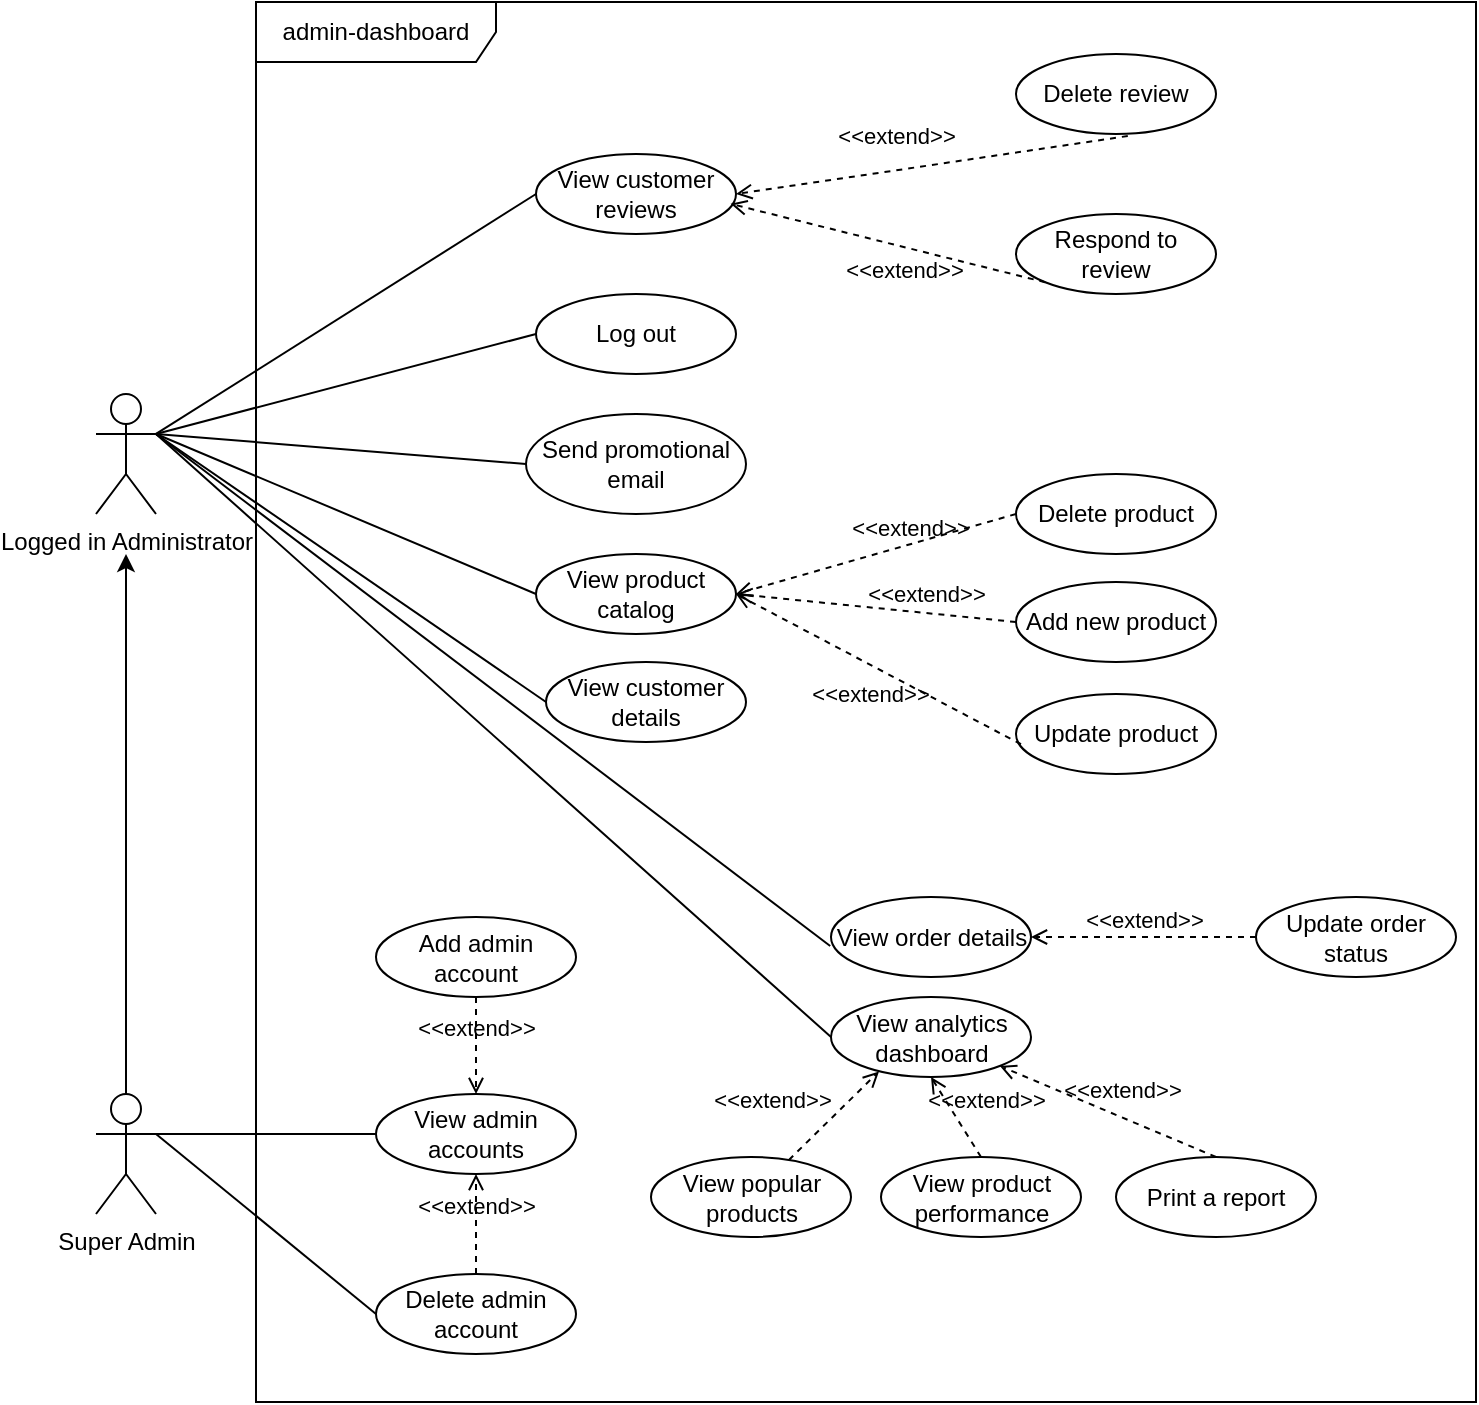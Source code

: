 <mxfile>
    <diagram id="YCsV4Q36g4eCpAtGL3oJ" name="admin-dashboard">
        <mxGraphModel dx="653" dy="692" grid="1" gridSize="10" guides="1" tooltips="1" connect="1" arrows="1" fold="1" page="1" pageScale="1" pageWidth="1169" pageHeight="827" background="#ffffff" math="0" shadow="0">
            <root>
                <mxCell id="0"/>
                <mxCell id="1" parent="0"/>
                <mxCell id="qYANGDcUilez0iDTnZ3_-1" value="Logged in Administrator" style="shape=umlActor;verticalLabelPosition=bottom;verticalAlign=top;html=1;" parent="1" vertex="1">
                    <mxGeometry x="160" y="280" width="30" height="60" as="geometry"/>
                </mxCell>
                <mxCell id="qYANGDcUilez0iDTnZ3_-15" value="" style="endArrow=none;html=1;rounded=0;entryX=0;entryY=0.5;entryDx=0;entryDy=0;exitX=1;exitY=0.333;exitDx=0;exitDy=0;exitPerimeter=0;" parent="1" source="qYANGDcUilez0iDTnZ3_-1" target="IsLR2sInOmNp38VUzQNV-3" edge="1">
                    <mxGeometry relative="1" as="geometry">
                        <mxPoint x="390" y="330" as="sourcePoint"/>
                        <mxPoint x="430" y="355" as="targetPoint"/>
                    </mxGeometry>
                </mxCell>
                <mxCell id="qYANGDcUilez0iDTnZ3_-17" value="" style="endArrow=none;html=1;rounded=0;entryX=1;entryY=0.333;entryDx=0;entryDy=0;entryPerimeter=0;exitX=0;exitY=0.5;exitDx=0;exitDy=0;" parent="1" source="IsLR2sInOmNp38VUzQNV-1" target="qYANGDcUilez0iDTnZ3_-1" edge="1">
                    <mxGeometry relative="1" as="geometry">
                        <mxPoint x="430.42" y="236.25" as="sourcePoint"/>
                        <mxPoint x="350" y="290" as="targetPoint"/>
                    </mxGeometry>
                </mxCell>
                <mxCell id="qYANGDcUilez0iDTnZ3_-19" value="" style="endArrow=none;html=1;rounded=0;exitX=-0.004;exitY=0.613;exitDx=0;exitDy=0;entryX=1;entryY=0.333;entryDx=0;entryDy=0;entryPerimeter=0;exitPerimeter=0;" parent="1" source="IsLR2sInOmNp38VUzQNV-13" target="qYANGDcUilez0iDTnZ3_-1" edge="1">
                    <mxGeometry relative="1" as="geometry">
                        <mxPoint x="460.0" y="635" as="sourcePoint"/>
                        <mxPoint x="230" y="430" as="targetPoint"/>
                    </mxGeometry>
                </mxCell>
                <mxCell id="qYANGDcUilez0iDTnZ3_-20" value="" style="endArrow=none;html=1;rounded=0;exitX=0;exitY=0.5;exitDx=0;exitDy=0;entryX=1;entryY=0.333;entryDx=0;entryDy=0;entryPerimeter=0;" parent="1" source="IsLR2sInOmNp38VUzQNV-12" target="qYANGDcUilez0iDTnZ3_-1" edge="1">
                    <mxGeometry relative="1" as="geometry">
                        <mxPoint x="440.0" y="575" as="sourcePoint"/>
                        <mxPoint x="320" y="330" as="targetPoint"/>
                    </mxGeometry>
                </mxCell>
                <mxCell id="qYANGDcUilez0iDTnZ3_-21" value="" style="endArrow=none;html=1;rounded=0;exitX=0;exitY=0.5;exitDx=0;exitDy=0;entryX=1;entryY=0.333;entryDx=0;entryDy=0;entryPerimeter=0;" parent="1" source="IsLR2sInOmNp38VUzQNV-5" target="qYANGDcUilez0iDTnZ3_-1" edge="1">
                    <mxGeometry relative="1" as="geometry">
                        <mxPoint x="440" y="509.97" as="sourcePoint"/>
                        <mxPoint x="540" y="420" as="targetPoint"/>
                    </mxGeometry>
                </mxCell>
                <mxCell id="qYANGDcUilez0iDTnZ3_-22" value="" style="endArrow=none;html=1;rounded=0;entryX=0;entryY=0.5;entryDx=0;entryDy=0;exitX=1;exitY=0.333;exitDx=0;exitDy=0;exitPerimeter=0;" parent="1" source="qYANGDcUilez0iDTnZ3_-1" target="IsLR2sInOmNp38VUzQNV-4" edge="1">
                    <mxGeometry relative="1" as="geometry">
                        <mxPoint x="712.5" y="481.5" as="sourcePoint"/>
                        <mxPoint x="430" y="445" as="targetPoint"/>
                    </mxGeometry>
                </mxCell>
                <mxCell id="zNc4y6tBU-rgkUzwg6__-1" value="admin-dashboard" style="shape=umlFrame;whiteSpace=wrap;html=1;width=120;height=30;" parent="1" vertex="1">
                    <mxGeometry x="240" y="84" width="610" height="700" as="geometry"/>
                </mxCell>
                <mxCell id="IsLR2sInOmNp38VUzQNV-1" value="View customer reviews" style="ellipse;whiteSpace=wrap;html=1;align=center;" parent="1" vertex="1">
                    <mxGeometry x="380" y="160" width="100" height="40" as="geometry"/>
                </mxCell>
                <mxCell id="IsLR2sInOmNp38VUzQNV-3" value="Log out" style="ellipse;whiteSpace=wrap;html=1;align=center;" parent="1" vertex="1">
                    <mxGeometry x="380" y="230" width="100" height="40" as="geometry"/>
                </mxCell>
                <mxCell id="IsLR2sInOmNp38VUzQNV-4" value="View analytics dashboard" style="ellipse;whiteSpace=wrap;html=1;align=center;" parent="1" vertex="1">
                    <mxGeometry x="527.5" y="581.5" width="100" height="40" as="geometry"/>
                </mxCell>
                <mxCell id="IsLR2sInOmNp38VUzQNV-5" value="View product&lt;br&gt;catalog" style="ellipse;whiteSpace=wrap;html=1;align=center;" parent="1" vertex="1">
                    <mxGeometry x="380" y="360" width="100" height="40" as="geometry"/>
                </mxCell>
                <mxCell id="IsLR2sInOmNp38VUzQNV-6" value="Add new product" style="ellipse;whiteSpace=wrap;html=1;align=center;" parent="1" vertex="1">
                    <mxGeometry x="620" y="374" width="100" height="40" as="geometry"/>
                </mxCell>
                <mxCell id="IsLR2sInOmNp38VUzQNV-7" value="Update product" style="ellipse;whiteSpace=wrap;html=1;align=center;" parent="1" vertex="1">
                    <mxGeometry x="620" y="430" width="100" height="40" as="geometry"/>
                </mxCell>
                <mxCell id="IsLR2sInOmNp38VUzQNV-8" value="Delete product" style="ellipse;whiteSpace=wrap;html=1;align=center;" parent="1" vertex="1">
                    <mxGeometry x="620" y="320" width="100" height="40" as="geometry"/>
                </mxCell>
                <mxCell id="IsLR2sInOmNp38VUzQNV-9" value="&amp;lt;&amp;lt;extend&amp;gt;&amp;gt;" style="html=1;verticalAlign=bottom;labelBackgroundColor=none;endArrow=open;endFill=0;dashed=1;exitX=0;exitY=0.5;exitDx=0;exitDy=0;entryX=1;entryY=0.5;entryDx=0;entryDy=0;" parent="1" source="IsLR2sInOmNp38VUzQNV-8" target="IsLR2sInOmNp38VUzQNV-5" edge="1">
                    <mxGeometry x="-0.24" y="1" width="160" relative="1" as="geometry">
                        <mxPoint x="625" y="410" as="sourcePoint"/>
                        <mxPoint x="785" y="410" as="targetPoint"/>
                        <mxPoint as="offset"/>
                    </mxGeometry>
                </mxCell>
                <mxCell id="IsLR2sInOmNp38VUzQNV-10" value="&amp;lt;&amp;lt;extend&amp;gt;&amp;gt;" style="html=1;verticalAlign=bottom;labelBackgroundColor=none;endArrow=open;endFill=0;dashed=1;exitX=0;exitY=0.5;exitDx=0;exitDy=0;entryX=1;entryY=0.5;entryDx=0;entryDy=0;" parent="1" source="IsLR2sInOmNp38VUzQNV-6" target="IsLR2sInOmNp38VUzQNV-5" edge="1">
                    <mxGeometry x="-0.351" width="160" relative="1" as="geometry">
                        <mxPoint x="625" y="410" as="sourcePoint"/>
                        <mxPoint x="475" y="400" as="targetPoint"/>
                        <mxPoint as="offset"/>
                    </mxGeometry>
                </mxCell>
                <mxCell id="IsLR2sInOmNp38VUzQNV-11" value="&amp;lt;&amp;lt;extend&amp;gt;&amp;gt;" style="html=1;verticalAlign=bottom;labelBackgroundColor=none;endArrow=open;endFill=0;dashed=1;exitX=0.025;exitY=0.628;exitDx=0;exitDy=0;exitPerimeter=0;entryX=1;entryY=0.5;entryDx=0;entryDy=0;" parent="1" source="IsLR2sInOmNp38VUzQNV-7" target="IsLR2sInOmNp38VUzQNV-5" edge="1">
                    <mxGeometry x="-0.077" y="21" width="160" relative="1" as="geometry">
                        <mxPoint x="555" y="410" as="sourcePoint"/>
                        <mxPoint x="485" y="410" as="targetPoint"/>
                        <mxPoint as="offset"/>
                    </mxGeometry>
                </mxCell>
                <mxCell id="IsLR2sInOmNp38VUzQNV-12" value="View customer details" style="ellipse;whiteSpace=wrap;html=1;align=center;" parent="1" vertex="1">
                    <mxGeometry x="385" y="414" width="100" height="40" as="geometry"/>
                </mxCell>
                <mxCell id="IsLR2sInOmNp38VUzQNV-13" value="View order details" style="ellipse;whiteSpace=wrap;html=1;align=center;" parent="1" vertex="1">
                    <mxGeometry x="527.5" y="531.5" width="100" height="40" as="geometry"/>
                </mxCell>
                <mxCell id="IsLR2sInOmNp38VUzQNV-17" value="Update order status" style="ellipse;whiteSpace=wrap;html=1;align=center;" parent="1" vertex="1">
                    <mxGeometry x="740" y="531.5" width="100" height="40" as="geometry"/>
                </mxCell>
                <mxCell id="IsLR2sInOmNp38VUzQNV-18" value="Print a report" style="ellipse;whiteSpace=wrap;html=1;align=center;" parent="1" vertex="1">
                    <mxGeometry x="670" y="661.5" width="100" height="40" as="geometry"/>
                </mxCell>
                <mxCell id="IsLR2sInOmNp38VUzQNV-19" value="&amp;lt;&amp;lt;extend&amp;gt;&amp;gt;" style="html=1;verticalAlign=bottom;labelBackgroundColor=none;endArrow=open;endFill=0;dashed=1;exitX=0.5;exitY=0;exitDx=0;exitDy=0;" parent="1" source="IsLR2sInOmNp38VUzQNV-18" target="IsLR2sInOmNp38VUzQNV-4" edge="1">
                    <mxGeometry x="-0.108" y="-4" width="160" relative="1" as="geometry">
                        <mxPoint x="717.5" y="451.5" as="sourcePoint"/>
                        <mxPoint x="877.5" y="451.5" as="targetPoint"/>
                        <mxPoint as="offset"/>
                    </mxGeometry>
                </mxCell>
                <mxCell id="IsLR2sInOmNp38VUzQNV-20" value="&amp;lt;&amp;lt;extend&amp;gt;&amp;gt;" style="html=1;verticalAlign=bottom;labelBackgroundColor=none;endArrow=open;endFill=0;dashed=1;exitX=0;exitY=0.5;exitDx=0;exitDy=0;" parent="1" source="IsLR2sInOmNp38VUzQNV-17" target="IsLR2sInOmNp38VUzQNV-13" edge="1">
                    <mxGeometry width="160" relative="1" as="geometry">
                        <mxPoint x="570" y="430" as="sourcePoint"/>
                        <mxPoint x="730" y="430" as="targetPoint"/>
                    </mxGeometry>
                </mxCell>
                <mxCell id="IsLR2sInOmNp38VUzQNV-21" value="Respond to review" style="ellipse;whiteSpace=wrap;html=1;align=center;" parent="1" vertex="1">
                    <mxGeometry x="620" y="190" width="100" height="40" as="geometry"/>
                </mxCell>
                <mxCell id="IsLR2sInOmNp38VUzQNV-22" value="&amp;lt;&amp;lt;extend&amp;gt;&amp;gt;" style="html=1;verticalAlign=bottom;labelBackgroundColor=none;endArrow=open;endFill=0;dashed=1;exitX=0;exitY=1;exitDx=0;exitDy=0;entryX=0.973;entryY=0.623;entryDx=0;entryDy=0;entryPerimeter=0;" parent="1" source="IsLR2sInOmNp38VUzQNV-21" target="IsLR2sInOmNp38VUzQNV-1" edge="1">
                    <mxGeometry x="0.085" y="-44" width="160" relative="1" as="geometry">
                        <mxPoint x="570" y="80" as="sourcePoint"/>
                        <mxPoint x="730" y="80" as="targetPoint"/>
                        <mxPoint as="offset"/>
                    </mxGeometry>
                </mxCell>
                <mxCell id="IsLR2sInOmNp38VUzQNV-23" value="Delete review" style="ellipse;whiteSpace=wrap;html=1;align=center;" parent="1" vertex="1">
                    <mxGeometry x="620" y="110" width="100" height="40" as="geometry"/>
                </mxCell>
                <mxCell id="IsLR2sInOmNp38VUzQNV-24" value="&amp;lt;&amp;lt;extend&amp;gt;&amp;gt;" style="html=1;verticalAlign=bottom;labelBackgroundColor=none;endArrow=open;endFill=0;dashed=1;exitX=0.559;exitY=1.025;exitDx=0;exitDy=0;exitPerimeter=0;entryX=1;entryY=0.5;entryDx=0;entryDy=0;" parent="1" source="IsLR2sInOmNp38VUzQNV-23" target="IsLR2sInOmNp38VUzQNV-1" edge="1">
                    <mxGeometry x="0.228" y="59" width="160" relative="1" as="geometry">
                        <mxPoint x="570" y="80" as="sourcePoint"/>
                        <mxPoint x="730" y="80" as="targetPoint"/>
                        <mxPoint as="offset"/>
                    </mxGeometry>
                </mxCell>
                <mxCell id="IsLR2sInOmNp38VUzQNV-26" value="Send promotional email" style="ellipse;whiteSpace=wrap;html=1;align=center;" parent="1" vertex="1">
                    <mxGeometry x="375" y="290" width="110" height="50" as="geometry"/>
                </mxCell>
                <mxCell id="IsLR2sInOmNp38VUzQNV-28" value="View popular products" style="ellipse;whiteSpace=wrap;html=1;align=center;" parent="1" vertex="1">
                    <mxGeometry x="437.5" y="661.5" width="100" height="40" as="geometry"/>
                </mxCell>
                <mxCell id="IsLR2sInOmNp38VUzQNV-29" value="View product performance" style="ellipse;whiteSpace=wrap;html=1;align=center;" parent="1" vertex="1">
                    <mxGeometry x="552.5" y="661.5" width="100" height="40" as="geometry"/>
                </mxCell>
                <mxCell id="IsLR2sInOmNp38VUzQNV-32" value="&amp;lt;&amp;lt;extend&amp;gt;&amp;gt;" style="html=1;verticalAlign=bottom;labelBackgroundColor=none;endArrow=open;endFill=0;dashed=1;entryX=0.24;entryY=0.93;entryDx=0;entryDy=0;entryPerimeter=0;" parent="1" source="IsLR2sInOmNp38VUzQNV-28" target="IsLR2sInOmNp38VUzQNV-4" edge="1">
                    <mxGeometry x="-0.724" y="21" width="160" relative="1" as="geometry">
                        <mxPoint x="657.5" y="521.5" as="sourcePoint"/>
                        <mxPoint x="817.5" y="521.5" as="targetPoint"/>
                        <mxPoint as="offset"/>
                    </mxGeometry>
                </mxCell>
                <mxCell id="IsLR2sInOmNp38VUzQNV-33" value="&amp;lt;&amp;lt;extend&amp;gt;&amp;gt;" style="html=1;verticalAlign=bottom;labelBackgroundColor=none;endArrow=open;endFill=0;dashed=1;exitX=0.5;exitY=0;exitDx=0;exitDy=0;entryX=0.5;entryY=1;entryDx=0;entryDy=0;" parent="1" source="IsLR2sInOmNp38VUzQNV-29" target="IsLR2sInOmNp38VUzQNV-4" edge="1">
                    <mxGeometry x="-0.36" y="-12" width="160" relative="1" as="geometry">
                        <mxPoint x="657.5" y="521.5" as="sourcePoint"/>
                        <mxPoint x="817.5" y="521.5" as="targetPoint"/>
                        <mxPoint as="offset"/>
                    </mxGeometry>
                </mxCell>
                <mxCell id="IfinTK6RvqRmD80RLl8U-1" style="edgeStyle=none;html=1;exitX=0.5;exitY=0;exitDx=0;exitDy=0;exitPerimeter=0;" parent="1" source="78GWAeXWzD6nQkva_T5z-1" edge="1">
                    <mxGeometry relative="1" as="geometry">
                        <mxPoint x="175" y="360" as="targetPoint"/>
                    </mxGeometry>
                </mxCell>
                <mxCell id="78GWAeXWzD6nQkva_T5z-1" value="Super Admin" style="shape=umlActor;verticalLabelPosition=bottom;verticalAlign=top;html=1;" parent="1" vertex="1">
                    <mxGeometry x="160" y="630" width="30" height="60" as="geometry"/>
                </mxCell>
                <mxCell id="Kd111qGt7vbtyGmBvuRu-1" value="View admin accounts" style="ellipse;whiteSpace=wrap;html=1;align=center;" parent="1" vertex="1">
                    <mxGeometry x="300" y="630" width="100" height="40" as="geometry"/>
                </mxCell>
                <mxCell id="Kd111qGt7vbtyGmBvuRu-2" value="Delete admin account" style="ellipse;whiteSpace=wrap;html=1;align=center;" parent="1" vertex="1">
                    <mxGeometry x="300" y="720" width="100" height="40" as="geometry"/>
                </mxCell>
                <mxCell id="Kd111qGt7vbtyGmBvuRu-5" value="" style="endArrow=none;html=1;rounded=0;exitX=0;exitY=0.5;exitDx=0;exitDy=0;entryX=1;entryY=0.333;entryDx=0;entryDy=0;entryPerimeter=0;" parent="1" source="Kd111qGt7vbtyGmBvuRu-2" target="78GWAeXWzD6nQkva_T5z-1" edge="1">
                    <mxGeometry relative="1" as="geometry">
                        <mxPoint x="752.5" y="561.5" as="sourcePoint"/>
                        <mxPoint x="580" y="500" as="targetPoint"/>
                    </mxGeometry>
                </mxCell>
                <mxCell id="Kd111qGt7vbtyGmBvuRu-6" value="" style="endArrow=none;html=1;rounded=0;exitX=0;exitY=0.5;exitDx=0;exitDy=0;entryX=1;entryY=0.333;entryDx=0;entryDy=0;entryPerimeter=0;" parent="1" source="Kd111qGt7vbtyGmBvuRu-1" target="78GWAeXWzD6nQkva_T5z-1" edge="1">
                    <mxGeometry relative="1" as="geometry">
                        <mxPoint x="752.5" y="561.5" as="sourcePoint"/>
                        <mxPoint x="580" y="500" as="targetPoint"/>
                    </mxGeometry>
                </mxCell>
                <mxCell id="Kd111qGt7vbtyGmBvuRu-10" value="Add admin account" style="ellipse;whiteSpace=wrap;html=1;align=center;" parent="1" vertex="1">
                    <mxGeometry x="300" y="541.5" width="100" height="40" as="geometry"/>
                </mxCell>
                <mxCell id="Kd111qGt7vbtyGmBvuRu-11" value="&amp;lt;&amp;lt;extend&amp;gt;&amp;gt;" style="html=1;verticalAlign=bottom;labelBackgroundColor=none;endArrow=open;endFill=0;dashed=1;exitX=0.5;exitY=1;exitDx=0;exitDy=0;entryX=0.5;entryY=0;entryDx=0;entryDy=0;" parent="1" source="Kd111qGt7vbtyGmBvuRu-10" target="Kd111qGt7vbtyGmBvuRu-1" edge="1">
                    <mxGeometry width="160" relative="1" as="geometry">
                        <mxPoint x="580" y="450" as="sourcePoint"/>
                        <mxPoint x="740" y="450" as="targetPoint"/>
                    </mxGeometry>
                </mxCell>
                <mxCell id="Kd111qGt7vbtyGmBvuRu-12" value="&amp;lt;&amp;lt;extend&amp;gt;&amp;gt;" style="html=1;verticalAlign=bottom;labelBackgroundColor=none;endArrow=open;endFill=0;dashed=1;exitX=0.5;exitY=0;exitDx=0;exitDy=0;entryX=0.5;entryY=1;entryDx=0;entryDy=0;" parent="1" source="Kd111qGt7vbtyGmBvuRu-2" target="Kd111qGt7vbtyGmBvuRu-1" edge="1">
                    <mxGeometry width="160" relative="1" as="geometry">
                        <mxPoint x="580" y="450" as="sourcePoint"/>
                        <mxPoint x="740" y="450" as="targetPoint"/>
                    </mxGeometry>
                </mxCell>
                <mxCell id="Kd111qGt7vbtyGmBvuRu-19" value="" style="endArrow=none;html=1;rounded=0;exitX=0;exitY=0.5;exitDx=0;exitDy=0;entryX=1;entryY=0.333;entryDx=0;entryDy=0;entryPerimeter=0;" parent="1" source="IsLR2sInOmNp38VUzQNV-26" target="qYANGDcUilez0iDTnZ3_-1" edge="1">
                    <mxGeometry relative="1" as="geometry">
                        <mxPoint x="612.5" y="451.5" as="sourcePoint"/>
                        <mxPoint x="440" y="390" as="targetPoint"/>
                    </mxGeometry>
                </mxCell>
            </root>
        </mxGraphModel>
    </diagram>
    <diagram id="r7dJbAfV3GpIy4L5jjtw" name="e-commerce store">
        <mxGraphModel dx="413" dy="692" grid="1" gridSize="10" guides="1" tooltips="1" connect="1" arrows="1" fold="1" page="1" pageScale="1" pageWidth="1169" pageHeight="827" background="#ffffff" math="0" shadow="0">
            <root>
                <mxCell id="0"/>
                <mxCell id="1" parent="0"/>
                <mxCell id="3" value="Visitor" style="shape=umlActor;verticalLabelPosition=bottom;verticalAlign=top;html=1;" parent="1" vertex="1">
                    <mxGeometry x="90" y="287.75" width="30" height="60" as="geometry"/>
                </mxCell>
                <mxCell id="9" style="edgeStyle=none;html=1;" parent="1" source="4" edge="1">
                    <mxGeometry relative="1" as="geometry">
                        <mxPoint x="105" y="367.75" as="targetPoint"/>
                    </mxGeometry>
                </mxCell>
                <mxCell id="4" value="Registered User" style="shape=umlActor;verticalLabelPosition=bottom;verticalAlign=top;html=1;" parent="1" vertex="1">
                    <mxGeometry x="90" y="597.75" width="30" height="60" as="geometry"/>
                </mxCell>
                <mxCell id="14" value="View order history" style="ellipse;whiteSpace=wrap;html=1;" parent="1" vertex="1">
                    <mxGeometry x="700" y="631" width="100" height="40" as="geometry"/>
                </mxCell>
                <mxCell id="18" value="Write review" style="ellipse;whiteSpace=wrap;html=1;" parent="1" vertex="1">
                    <mxGeometry x="330" y="562.75" width="100" height="40" as="geometry"/>
                </mxCell>
                <mxCell id="23" value="Login" style="ellipse;whiteSpace=wrap;html=1;align=center;" parent="1" vertex="1">
                    <mxGeometry x="330" y="501" width="100" height="40" as="geometry"/>
                </mxCell>
                <mxCell id="29" value="View landing page" style="ellipse;whiteSpace=wrap;html=1;align=center;" parent="1" vertex="1">
                    <mxGeometry x="350" y="330" width="100" height="40" as="geometry"/>
                </mxCell>
                <mxCell id="30" value="" style="endArrow=none;html=1;rounded=0;exitX=0;exitY=0.5;exitDx=0;exitDy=0;entryX=1;entryY=0.333;entryDx=0;entryDy=0;entryPerimeter=0;" parent="1" source="29" target="3" edge="1">
                    <mxGeometry relative="1" as="geometry">
                        <mxPoint x="652.5" y="359.25" as="sourcePoint"/>
                        <mxPoint x="120" y="310" as="targetPoint"/>
                    </mxGeometry>
                </mxCell>
                <mxCell id="31" value="View product reviews" style="ellipse;whiteSpace=wrap;html=1;" parent="1" vertex="1">
                    <mxGeometry x="200" y="130" width="100" height="40" as="geometry"/>
                </mxCell>
                <mxCell id="33" value="Create account" style="ellipse;whiteSpace=wrap;html=1;" parent="1" vertex="1">
                    <mxGeometry x="350" y="387.75" width="100" height="40" as="geometry"/>
                </mxCell>
                <mxCell id="34" value="" style="endArrow=none;html=1;rounded=0;exitX=0;exitY=0.5;exitDx=0;exitDy=0;entryX=1;entryY=0.333;entryDx=0;entryDy=0;entryPerimeter=0;" parent="1" source="33" target="3" edge="1">
                    <mxGeometry relative="1" as="geometry">
                        <mxPoint x="652.5" y="359.25" as="sourcePoint"/>
                        <mxPoint x="170" y="307.75" as="targetPoint"/>
                    </mxGeometry>
                </mxCell>
                <mxCell id="38" value="View profile" style="ellipse;whiteSpace=wrap;html=1;" parent="1" vertex="1">
                    <mxGeometry x="330" y="621" width="100" height="40" as="geometry"/>
                </mxCell>
                <mxCell id="42" value="Filter menu" style="ellipse;whiteSpace=wrap;html=1;align=center;" parent="1" vertex="1">
                    <mxGeometry x="540" y="147.75" width="100" height="40" as="geometry"/>
                </mxCell>
                <mxCell id="43" value="&amp;lt;&amp;lt;extend&amp;gt;&amp;gt;" style="html=1;verticalAlign=bottom;labelBackgroundColor=none;endArrow=open;endFill=0;dashed=1;entryX=1;entryY=0.5;entryDx=0;entryDy=0;" parent="1" source="42" target="44" edge="1">
                    <mxGeometry x="0.068" y="-9" width="160" relative="1" as="geometry">
                        <mxPoint x="600" y="242.25" as="sourcePoint"/>
                        <mxPoint x="750" y="212.25" as="targetPoint"/>
                        <mxPoint as="offset"/>
                    </mxGeometry>
                </mxCell>
                <mxCell id="44" value="View menu" style="ellipse;whiteSpace=wrap;html=1;align=center;" parent="1" vertex="1">
                    <mxGeometry x="350" y="187.75" width="100" height="40" as="geometry"/>
                </mxCell>
                <mxCell id="45" value="Add product" style="ellipse;whiteSpace=wrap;html=1;align=center;" parent="1" vertex="1">
                    <mxGeometry x="670" y="235" width="100" height="40" as="geometry"/>
                </mxCell>
                <mxCell id="50" value="Choose cup size" style="ellipse;whiteSpace=wrap;html=1;align=center;" parent="1" vertex="1">
                    <mxGeometry x="894.77" y="235" width="100" height="40" as="geometry"/>
                </mxCell>
                <mxCell id="51" value="&amp;lt;&amp;lt;extend&amp;gt;&amp;gt;" style="html=1;verticalAlign=bottom;labelBackgroundColor=none;endArrow=open;endFill=0;dashed=1;entryX=1;entryY=0.5;entryDx=0;entryDy=0;exitX=0;exitY=0.5;exitDx=0;exitDy=0;" parent="1" source="50" target="45" edge="1">
                    <mxGeometry width="160" relative="1" as="geometry">
                        <mxPoint x="904.77" y="215" as="sourcePoint"/>
                        <mxPoint x="814.77" y="215" as="targetPoint"/>
                    </mxGeometry>
                </mxCell>
                <mxCell id="52" value="Filter reviews by verified purchase" style="ellipse;whiteSpace=wrap;html=1;align=center;" parent="1" vertex="1">
                    <mxGeometry x="195" y="60" width="110" height="50" as="geometry"/>
                </mxCell>
                <mxCell id="65" value="&amp;lt;&amp;lt;extend&amp;gt;&amp;gt;" style="html=1;verticalAlign=bottom;labelBackgroundColor=none;endArrow=open;endFill=0;dashed=1;entryX=0.964;entryY=0.682;entryDx=0;entryDy=0;entryPerimeter=0;exitX=0;exitY=0.5;exitDx=0;exitDy=0;" parent="1" source="14" target="38" edge="1">
                    <mxGeometry x="-0.2" y="20" width="160" relative="1" as="geometry">
                        <mxPoint x="490" y="709.75" as="sourcePoint"/>
                        <mxPoint x="760" y="702.75" as="targetPoint"/>
                        <mxPoint as="offset"/>
                    </mxGeometry>
                </mxCell>
                <mxCell id="70" value="" style="endArrow=none;html=1;rounded=0;exitX=0;exitY=0.5;exitDx=0;exitDy=0;entryX=1;entryY=0.333;entryDx=0;entryDy=0;entryPerimeter=0;" parent="1" source="18" target="4" edge="1">
                    <mxGeometry relative="1" as="geometry">
                        <mxPoint x="802.5" y="609.25" as="sourcePoint"/>
                        <mxPoint x="190" y="627.75" as="targetPoint"/>
                    </mxGeometry>
                </mxCell>
                <mxCell id="72" value="" style="endArrow=none;html=1;rounded=0;exitX=0;exitY=0.5;exitDx=0;exitDy=0;entryX=1;entryY=0.333;entryDx=0;entryDy=0;entryPerimeter=0;" parent="1" source="38" target="4" edge="1">
                    <mxGeometry relative="1" as="geometry">
                        <mxPoint x="802.5" y="609.25" as="sourcePoint"/>
                        <mxPoint x="190" y="627.75" as="targetPoint"/>
                    </mxGeometry>
                </mxCell>
                <mxCell id="76" value="" style="endArrow=none;html=1;rounded=0;exitX=0;exitY=0.5;exitDx=0;exitDy=0;entryX=1;entryY=0.333;entryDx=0;entryDy=0;entryPerimeter=0;" parent="1" source="23" target="4" edge="1">
                    <mxGeometry relative="1" as="geometry">
                        <mxPoint x="415" y="587.75" as="sourcePoint"/>
                        <mxPoint x="190" y="627.75" as="targetPoint"/>
                    </mxGeometry>
                </mxCell>
                <mxCell id="80" value="&amp;lt;&amp;lt;include&amp;gt;&amp;gt;" style="html=1;verticalAlign=bottom;labelBackgroundColor=none;endArrow=open;endFill=0;dashed=1;exitX=1;exitY=0.5;exitDx=0;exitDy=0;entryX=1.012;entryY=0.647;entryDx=0;entryDy=0;entryPerimeter=0;" parent="1" source="18" target="23" edge="1">
                    <mxGeometry width="160" relative="1" as="geometry">
                        <mxPoint x="650" y="532.75" as="sourcePoint"/>
                        <mxPoint x="810" y="532.75" as="targetPoint"/>
                        <Array as="points">
                            <mxPoint x="460" y="581"/>
                        </Array>
                    </mxGeometry>
                </mxCell>
                <mxCell id="81" value="&amp;lt;&amp;lt;include&amp;gt;&amp;gt;" style="html=1;verticalAlign=bottom;labelBackgroundColor=none;endArrow=open;endFill=0;dashed=1;exitX=1;exitY=0.5;exitDx=0;exitDy=0;entryX=1;entryY=0.5;entryDx=0;entryDy=0;" parent="1" source="38" target="23" edge="1">
                    <mxGeometry width="160" relative="1" as="geometry">
                        <mxPoint x="650" y="532.75" as="sourcePoint"/>
                        <mxPoint x="810" y="532.75" as="targetPoint"/>
                        <Array as="points">
                            <mxPoint x="580" y="591"/>
                        </Array>
                    </mxGeometry>
                </mxCell>
                <mxCell id="88" value="" style="endArrow=none;html=1;rounded=0;exitX=0;exitY=1;exitDx=0;exitDy=0;entryX=1;entryY=0.333;entryDx=0;entryDy=0;entryPerimeter=0;" parent="1" source="44" target="3" edge="1">
                    <mxGeometry relative="1" as="geometry">
                        <mxPoint x="652.5" y="219.25" as="sourcePoint"/>
                        <mxPoint x="160" y="307.75" as="targetPoint"/>
                    </mxGeometry>
                </mxCell>
                <mxCell id="90" value="Search product" style="ellipse;whiteSpace=wrap;html=1;align=center;" parent="1" vertex="1">
                    <mxGeometry x="200" y="187.75" width="100" height="40" as="geometry"/>
                </mxCell>
                <mxCell id="91" value="&amp;lt;&amp;lt;extend&amp;gt;&amp;gt;" style="html=1;verticalAlign=bottom;labelBackgroundColor=none;endArrow=open;endFill=0;dashed=1;exitX=1;exitY=0.5;exitDx=0;exitDy=0;entryX=0;entryY=0.5;entryDx=0;entryDy=0;" parent="1" source="90" target="44" edge="1">
                    <mxGeometry width="160" relative="1" as="geometry">
                        <mxPoint x="640" y="270" as="sourcePoint"/>
                        <mxPoint x="460" y="133.5" as="targetPoint"/>
                    </mxGeometry>
                </mxCell>
                <mxCell id="98" value="Choose pickup store" style="ellipse;whiteSpace=wrap;html=1;align=center;" parent="1" vertex="1">
                    <mxGeometry x="670" y="347.75" width="100" height="40" as="geometry"/>
                </mxCell>
                <mxCell id="XbPrcGO4-XS4k4z2lHRN-110" value="e-commerce store" style="shape=umlFrame;whiteSpace=wrap;html=1;width=111;height=31;" parent="1" vertex="1">
                    <mxGeometry x="180" y="20" width="840" height="770" as="geometry"/>
                </mxCell>
                <mxCell id="oYWEfLsK_cTWuY05dIQU-110" value="View product details" style="ellipse;whiteSpace=wrap;html=1;align=center;" parent="1" vertex="1">
                    <mxGeometry x="450" y="70" width="100" height="40" as="geometry"/>
                </mxCell>
                <mxCell id="oYWEfLsK_cTWuY05dIQU-111" value="&amp;lt;&amp;lt;extend&amp;gt;&amp;gt;" style="html=1;verticalAlign=bottom;labelBackgroundColor=none;endArrow=open;endFill=0;dashed=1;exitX=0.5;exitY=1;exitDx=0;exitDy=0;entryX=0.5;entryY=0;entryDx=0;entryDy=0;" parent="1" source="oYWEfLsK_cTWuY05dIQU-110" target="44" edge="1">
                    <mxGeometry x="0.279" y="20" width="160" relative="1" as="geometry">
                        <mxPoint x="610" y="247.75" as="sourcePoint"/>
                        <mxPoint x="770" y="247.75" as="targetPoint"/>
                        <mxPoint as="offset"/>
                    </mxGeometry>
                </mxCell>
                <mxCell id="oYWEfLsK_cTWuY05dIQU-112" value="Filter menu by price" style="ellipse;whiteSpace=wrap;html=1;align=center;" parent="1" vertex="1">
                    <mxGeometry x="735" y="90" width="100" height="40" as="geometry"/>
                </mxCell>
                <mxCell id="oYWEfLsK_cTWuY05dIQU-113" value="Filter menu by category" style="ellipse;whiteSpace=wrap;html=1;align=center;" parent="1" vertex="1">
                    <mxGeometry x="735" y="140" width="100" height="40" as="geometry"/>
                </mxCell>
                <mxCell id="oYWEfLsK_cTWuY05dIQU-114" value="Filter menu by rating" style="ellipse;whiteSpace=wrap;html=1;align=center;" parent="1" vertex="1">
                    <mxGeometry x="735" y="187.75" width="100" height="40" as="geometry"/>
                </mxCell>
                <mxCell id="oYWEfLsK_cTWuY05dIQU-116" value="&amp;lt;&amp;lt;extend&amp;gt;&amp;gt;" style="html=1;verticalAlign=bottom;labelBackgroundColor=none;endArrow=open;endFill=0;dashed=1;exitX=0.016;exitY=0.613;exitDx=0;exitDy=0;exitPerimeter=0;entryX=1;entryY=0;entryDx=0;entryDy=0;" parent="1" source="oYWEfLsK_cTWuY05dIQU-112" target="42" edge="1">
                    <mxGeometry width="160" relative="1" as="geometry">
                        <mxPoint x="450" y="297.75" as="sourcePoint"/>
                        <mxPoint x="590" y="147.75" as="targetPoint"/>
                    </mxGeometry>
                </mxCell>
                <mxCell id="oYWEfLsK_cTWuY05dIQU-117" value="&amp;lt;&amp;lt;extend&amp;gt;&amp;gt;" style="html=1;verticalAlign=bottom;labelBackgroundColor=none;endArrow=open;endFill=0;dashed=1;exitX=0;exitY=0.5;exitDx=0;exitDy=0;entryX=1;entryY=0.5;entryDx=0;entryDy=0;" parent="1" source="oYWEfLsK_cTWuY05dIQU-113" target="42" edge="1">
                    <mxGeometry width="160" relative="1" as="geometry">
                        <mxPoint x="746.6" y="132.27" as="sourcePoint"/>
                        <mxPoint x="690" y="127.75" as="targetPoint"/>
                    </mxGeometry>
                </mxCell>
                <mxCell id="oYWEfLsK_cTWuY05dIQU-118" value="&amp;lt;&amp;lt;extend&amp;gt;&amp;gt;" style="html=1;verticalAlign=bottom;labelBackgroundColor=none;endArrow=open;endFill=0;dashed=1;exitX=0;exitY=0.5;exitDx=0;exitDy=0;entryX=1;entryY=1;entryDx=0;entryDy=0;" parent="1" source="oYWEfLsK_cTWuY05dIQU-114" target="42" edge="1">
                    <mxGeometry x="-0.033" y="23" width="160" relative="1" as="geometry">
                        <mxPoint x="440" y="317.75" as="sourcePoint"/>
                        <mxPoint x="600" y="317.75" as="targetPoint"/>
                        <mxPoint y="1" as="offset"/>
                    </mxGeometry>
                </mxCell>
                <mxCell id="oYWEfLsK_cTWuY05dIQU-120" value="Checkout" style="ellipse;whiteSpace=wrap;html=1;" parent="1" vertex="1">
                    <mxGeometry x="330" y="441" width="100" height="40" as="geometry"/>
                </mxCell>
                <mxCell id="oYWEfLsK_cTWuY05dIQU-121" value="&amp;lt;&amp;lt;include&amp;gt;&amp;gt;" style="html=1;verticalAlign=bottom;labelBackgroundColor=none;endArrow=open;endFill=0;dashed=1;exitX=1;exitY=0.5;exitDx=0;exitDy=0;entryX=0;entryY=0.5;entryDx=0;entryDy=0;" parent="1" source="31" target="oYWEfLsK_cTWuY05dIQU-110" edge="1">
                    <mxGeometry width="160" relative="1" as="geometry">
                        <mxPoint x="380" y="160" as="sourcePoint"/>
                        <mxPoint x="540" y="160" as="targetPoint"/>
                    </mxGeometry>
                </mxCell>
                <mxCell id="oYWEfLsK_cTWuY05dIQU-124" value="" style="endArrow=none;html=1;rounded=0;exitX=0;exitY=0.5;exitDx=0;exitDy=0;entryX=1;entryY=0.333;entryDx=0;entryDy=0;entryPerimeter=0;" parent="1" source="oYWEfLsK_cTWuY05dIQU-120" target="4" edge="1">
                    <mxGeometry relative="1" as="geometry">
                        <mxPoint x="542.5" y="431.5" as="sourcePoint"/>
                        <mxPoint x="190" y="630" as="targetPoint"/>
                    </mxGeometry>
                </mxCell>
                <mxCell id="oYWEfLsK_cTWuY05dIQU-125" value="Reorder" style="ellipse;whiteSpace=wrap;html=1;" parent="1" vertex="1">
                    <mxGeometry x="750" y="551" width="100" height="40" as="geometry"/>
                </mxCell>
                <mxCell id="oYWEfLsK_cTWuY05dIQU-126" value="Cancel pending order" style="ellipse;whiteSpace=wrap;html=1;" parent="1" vertex="1">
                    <mxGeometry x="635" y="551" width="100" height="40" as="geometry"/>
                </mxCell>
                <mxCell id="oYWEfLsK_cTWuY05dIQU-128" value="Edit personal details" style="ellipse;whiteSpace=wrap;html=1;" parent="1" vertex="1">
                    <mxGeometry x="220" y="741" width="100" height="40" as="geometry"/>
                </mxCell>
                <mxCell id="oYWEfLsK_cTWuY05dIQU-129" value="Delete account" style="ellipse;whiteSpace=wrap;html=1;" parent="1" vertex="1">
                    <mxGeometry x="330" y="741" width="100" height="40" as="geometry"/>
                </mxCell>
                <mxCell id="oYWEfLsK_cTWuY05dIQU-130" value="Log out" style="ellipse;whiteSpace=wrap;html=1;" parent="1" vertex="1">
                    <mxGeometry x="440" y="741" width="100" height="40" as="geometry"/>
                </mxCell>
                <mxCell id="oYWEfLsK_cTWuY05dIQU-132" value="&amp;lt;&amp;lt;extend&amp;gt;&amp;gt;" style="html=1;verticalAlign=bottom;labelBackgroundColor=none;endArrow=open;endFill=0;dashed=1;exitX=0.5;exitY=0;exitDx=0;exitDy=0;entryX=0.5;entryY=1;entryDx=0;entryDy=0;" parent="1" source="oYWEfLsK_cTWuY05dIQU-128" target="38" edge="1">
                    <mxGeometry width="160" relative="1" as="geometry">
                        <mxPoint x="530" y="551" as="sourcePoint"/>
                        <mxPoint x="690" y="551" as="targetPoint"/>
                    </mxGeometry>
                </mxCell>
                <mxCell id="oYWEfLsK_cTWuY05dIQU-133" value="&amp;lt;&amp;lt;extend&amp;gt;&amp;gt;" style="html=1;verticalAlign=bottom;labelBackgroundColor=none;endArrow=open;endFill=0;dashed=1;exitX=0.5;exitY=0;exitDx=0;exitDy=0;entryX=0.5;entryY=1;entryDx=0;entryDy=0;" parent="1" source="oYWEfLsK_cTWuY05dIQU-129" target="38" edge="1">
                    <mxGeometry x="-0.5" width="160" relative="1" as="geometry">
                        <mxPoint x="280" y="751" as="sourcePoint"/>
                        <mxPoint x="390" y="671" as="targetPoint"/>
                        <mxPoint as="offset"/>
                    </mxGeometry>
                </mxCell>
                <mxCell id="oYWEfLsK_cTWuY05dIQU-134" value="&amp;lt;&amp;lt;extend&amp;gt;&amp;gt;" style="html=1;verticalAlign=bottom;labelBackgroundColor=none;endArrow=open;endFill=0;dashed=1;exitX=0.5;exitY=0;exitDx=0;exitDy=0;" parent="1" source="oYWEfLsK_cTWuY05dIQU-130" edge="1">
                    <mxGeometry width="160" relative="1" as="geometry">
                        <mxPoint x="390" y="751" as="sourcePoint"/>
                        <mxPoint x="380" y="661" as="targetPoint"/>
                    </mxGeometry>
                </mxCell>
                <mxCell id="oYWEfLsK_cTWuY05dIQU-135" value="&amp;lt;&amp;lt;extend&amp;gt;&amp;gt;" style="html=1;verticalAlign=bottom;labelBackgroundColor=none;endArrow=open;endFill=0;dashed=1;exitX=0.5;exitY=1;exitDx=0;exitDy=0;entryX=0.777;entryY=0.071;entryDx=0;entryDy=0;entryPerimeter=0;" parent="1" source="oYWEfLsK_cTWuY05dIQU-125" target="14" edge="1">
                    <mxGeometry width="160" relative="1" as="geometry">
                        <mxPoint x="530" y="621" as="sourcePoint"/>
                        <mxPoint x="690" y="621" as="targetPoint"/>
                    </mxGeometry>
                </mxCell>
                <mxCell id="oYWEfLsK_cTWuY05dIQU-136" value="&amp;lt;&amp;lt;extend&amp;gt;&amp;gt;" style="html=1;verticalAlign=bottom;labelBackgroundColor=none;endArrow=open;endFill=0;dashed=1;exitX=0.5;exitY=1;exitDx=0;exitDy=0;entryX=0.367;entryY=0.046;entryDx=0;entryDy=0;entryPerimeter=0;" parent="1" source="oYWEfLsK_cTWuY05dIQU-126" target="14" edge="1">
                    <mxGeometry width="160" relative="1" as="geometry">
                        <mxPoint x="530" y="621" as="sourcePoint"/>
                        <mxPoint x="750" y="671" as="targetPoint"/>
                    </mxGeometry>
                </mxCell>
                <mxCell id="oYWEfLsK_cTWuY05dIQU-138" value="Remove product" style="ellipse;whiteSpace=wrap;html=1;align=center;" parent="1" vertex="1">
                    <mxGeometry x="670" y="290" width="100" height="40" as="geometry"/>
                </mxCell>
                <mxCell id="oYWEfLsK_cTWuY05dIQU-142" value="&amp;lt;&amp;lt;extend&amp;gt;&amp;gt;" style="html=1;verticalAlign=bottom;labelBackgroundColor=none;endArrow=open;endFill=0;dashed=1;exitX=0;exitY=0.5;exitDx=0;exitDy=0;entryX=1;entryY=0.5;entryDx=0;entryDy=0;" parent="1" source="oYWEfLsK_cTWuY05dIQU-138" target="7aCuS_SyKWkOEgxcK_L_-111" edge="1">
                    <mxGeometry width="160" relative="1" as="geometry">
                        <mxPoint x="840" y="280" as="sourcePoint"/>
                        <mxPoint x="560.0" y="300" as="targetPoint"/>
                    </mxGeometry>
                </mxCell>
                <mxCell id="oYWEfLsK_cTWuY05dIQU-143" value="Choose milk type" style="ellipse;whiteSpace=wrap;html=1;align=center;" parent="1" vertex="1">
                    <mxGeometry x="894.77" y="287.75" width="100" height="40" as="geometry"/>
                </mxCell>
                <mxCell id="oYWEfLsK_cTWuY05dIQU-144" value="&amp;lt;&amp;lt;extend&amp;gt;&amp;gt;" style="html=1;verticalAlign=bottom;labelBackgroundColor=none;endArrow=open;endFill=0;dashed=1;entryX=1;entryY=0.5;entryDx=0;entryDy=0;exitX=0;exitY=0.5;exitDx=0;exitDy=0;" parent="1" source="oYWEfLsK_cTWuY05dIQU-143" target="45" edge="1">
                    <mxGeometry x="-0.115" y="11" width="160" relative="1" as="geometry">
                        <mxPoint x="904.77" y="265" as="sourcePoint"/>
                        <mxPoint x="814.77" y="265" as="targetPoint"/>
                        <mxPoint as="offset"/>
                    </mxGeometry>
                </mxCell>
                <mxCell id="7aCuS_SyKWkOEgxcK_L_-111" value="View personal shopping cart" style="ellipse;whiteSpace=wrap;html=1;align=center;" parent="1" vertex="1">
                    <mxGeometry x="350" y="275" width="100" height="40" as="geometry"/>
                </mxCell>
                <mxCell id="7aCuS_SyKWkOEgxcK_L_-113" value="" style="endArrow=none;html=1;rounded=0;exitX=1;exitY=0.333;exitDx=0;exitDy=0;entryX=0;entryY=0.5;entryDx=0;entryDy=0;exitPerimeter=0;" parent="1" source="3" target="7aCuS_SyKWkOEgxcK_L_-111" edge="1">
                    <mxGeometry relative="1" as="geometry">
                        <mxPoint x="522.5" y="371.5" as="sourcePoint"/>
                        <mxPoint x="350" y="310" as="targetPoint"/>
                    </mxGeometry>
                </mxCell>
                <mxCell id="111" value="&amp;lt;&amp;lt;include&amp;gt;&amp;gt;" style="html=1;verticalAlign=bottom;labelBackgroundColor=none;endArrow=open;endFill=0;dashed=1;exitX=0.5;exitY=1;exitDx=0;exitDy=0;entryX=0.5;entryY=0;entryDx=0;entryDy=0;" parent="1" source="oYWEfLsK_cTWuY05dIQU-120" target="23" edge="1">
                    <mxGeometry x="1" y="-40" width="160" relative="1" as="geometry">
                        <mxPoint x="400" y="531" as="sourcePoint"/>
                        <mxPoint x="560" y="531" as="targetPoint"/>
                        <mxPoint as="offset"/>
                    </mxGeometry>
                </mxCell>
                <mxCell id="112" value="&amp;lt;&amp;lt;extend&amp;gt;&amp;gt;" style="html=1;verticalAlign=bottom;labelBackgroundColor=none;endArrow=open;endFill=0;dashed=1;exitX=0;exitY=0.5;exitDx=0;exitDy=0;entryX=1;entryY=1;entryDx=0;entryDy=0;" parent="1" source="98" target="7aCuS_SyKWkOEgxcK_L_-111" edge="1">
                    <mxGeometry x="0.004" width="160" relative="1" as="geometry">
                        <mxPoint x="714.77" y="310" as="sourcePoint"/>
                        <mxPoint x="545.233" y="314.191" as="targetPoint"/>
                        <mxPoint as="offset"/>
                    </mxGeometry>
                </mxCell>
                <mxCell id="113" value="&amp;lt;&amp;lt;extend&amp;gt;&amp;gt;" style="html=1;verticalAlign=bottom;labelBackgroundColor=none;endArrow=open;endFill=0;dashed=1;exitX=0;exitY=0.5;exitDx=0;exitDy=0;entryX=1;entryY=0;entryDx=0;entryDy=0;" parent="1" source="45" target="7aCuS_SyKWkOEgxcK_L_-111" edge="1">
                    <mxGeometry width="160" relative="1" as="geometry">
                        <mxPoint x="714.77" y="360" as="sourcePoint"/>
                        <mxPoint x="545.233" y="285.809" as="targetPoint"/>
                    </mxGeometry>
                </mxCell>
                <mxCell id="114" value="Update quantity" style="ellipse;whiteSpace=wrap;html=1;align=center;" parent="1" vertex="1">
                    <mxGeometry x="894.77" y="347.75" width="100" height="40" as="geometry"/>
                </mxCell>
                <mxCell id="115" value="&amp;lt;&amp;lt;extend&amp;gt;&amp;gt;" style="html=1;verticalAlign=bottom;labelBackgroundColor=none;endArrow=open;endFill=0;dashed=1;entryX=1;entryY=1;entryDx=0;entryDy=0;exitX=0;exitY=0.5;exitDx=0;exitDy=0;" parent="1" source="114" target="45" edge="1">
                    <mxGeometry x="-0.115" y="11" width="160" relative="1" as="geometry">
                        <mxPoint x="904.77" y="317.75" as="sourcePoint"/>
                        <mxPoint x="780" y="265" as="targetPoint"/>
                        <mxPoint as="offset"/>
                    </mxGeometry>
                </mxCell>
                <mxCell id="116" value="&amp;lt;&amp;lt;include&amp;gt;&amp;gt;" style="html=1;verticalAlign=bottom;labelBackgroundColor=none;endArrow=open;endFill=0;dashed=1;exitX=1.023;exitY=0.616;exitDx=0;exitDy=0;exitPerimeter=0;entryX=0.98;entryY=0.69;entryDx=0;entryDy=0;entryPerimeter=0;" parent="1" source="oYWEfLsK_cTWuY05dIQU-120" target="7aCuS_SyKWkOEgxcK_L_-111" edge="1">
                    <mxGeometry x="-0.084" y="-32" width="160" relative="1" as="geometry">
                        <mxPoint x="560" y="360" as="sourcePoint"/>
                        <mxPoint x="720" y="360" as="targetPoint"/>
                        <Array as="points">
                            <mxPoint x="500" y="410"/>
                        </Array>
                        <mxPoint x="1" y="24" as="offset"/>
                    </mxGeometry>
                </mxCell>
                <mxCell id="118" value="" style="endArrow=none;html=1;rounded=0;entryX=0.015;entryY=0.584;entryDx=0;entryDy=0;entryPerimeter=0;exitX=1;exitY=0.333;exitDx=0;exitDy=0;exitPerimeter=0;" parent="1" source="3" target="52" edge="1">
                    <mxGeometry relative="1" as="geometry">
                        <mxPoint x="120" y="310" as="sourcePoint"/>
                        <mxPoint x="180" y="150" as="targetPoint"/>
                    </mxGeometry>
                </mxCell>
                <mxCell id="119" value="&amp;lt;&amp;lt;extend&amp;gt;&amp;gt;" style="html=1;verticalAlign=bottom;labelBackgroundColor=none;endArrow=open;endFill=0;dashed=1;exitX=1;exitY=0.5;exitDx=0;exitDy=0;" parent="1" source="52" target="31" edge="1">
                    <mxGeometry x="-0.629" y="2" width="160" relative="1" as="geometry">
                        <mxPoint x="320" y="90" as="sourcePoint"/>
                        <mxPoint x="480" y="90" as="targetPoint"/>
                        <Array as="points">
                            <mxPoint x="350" y="80"/>
                        </Array>
                        <mxPoint as="offset"/>
                    </mxGeometry>
                </mxCell>
            </root>
        </mxGraphModel>
    </diagram>
</mxfile>